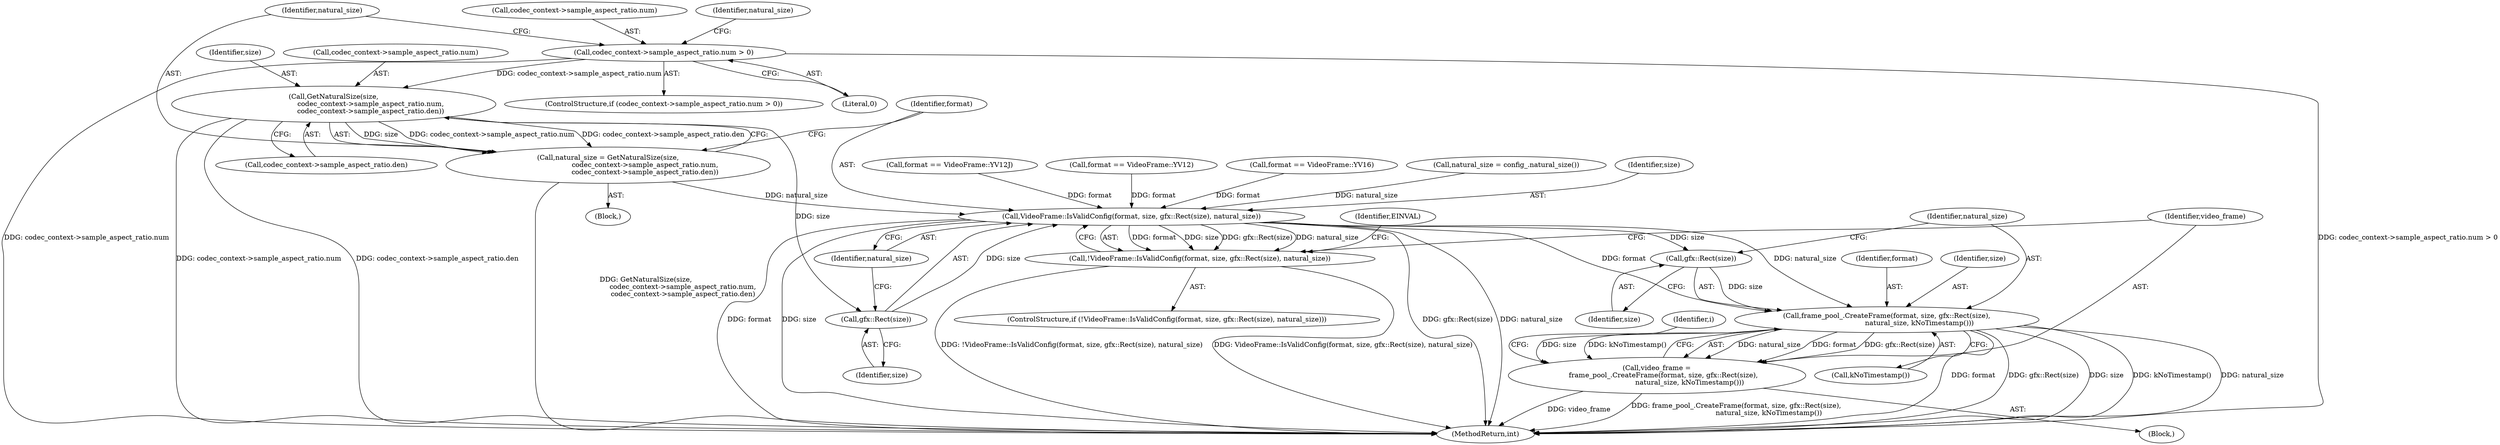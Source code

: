 digraph "0_Chrome_96e8ffb4e805c7266a2fc1fbe0e470052019bad9@pointer" {
"1000156" [label="(Call,GetNaturalSize(size,\n                                  codec_context->sample_aspect_ratio.num,\n                                  codec_context->sample_aspect_ratio.den))"];
"1000146" [label="(Call,codec_context->sample_aspect_ratio.num > 0)"];
"1000154" [label="(Call,natural_size = GetNaturalSize(size,\n                                  codec_context->sample_aspect_ratio.num,\n                                  codec_context->sample_aspect_ratio.den))"];
"1000175" [label="(Call,VideoFrame::IsValidConfig(format, size, gfx::Rect(size), natural_size))"];
"1000174" [label="(Call,!VideoFrame::IsValidConfig(format, size, gfx::Rect(size), natural_size))"];
"1000187" [label="(Call,frame_pool_.CreateFrame(format, size, gfx::Rect(size),\n                              natural_size, kNoTimestamp()))"];
"1000185" [label="(Call,video_frame =\n      frame_pool_.CreateFrame(format, size, gfx::Rect(size),\n                              natural_size, kNoTimestamp()))"];
"1000190" [label="(Call,gfx::Rect(size))"];
"1000178" [label="(Call,gfx::Rect(size))"];
"1000178" [label="(Call,gfx::Rect(size))"];
"1000163" [label="(Call,codec_context->sample_aspect_ratio.den)"];
"1000145" [label="(ControlStructure,if (codec_context->sample_aspect_ratio.num > 0))"];
"1000155" [label="(Identifier,natural_size)"];
"1000127" [label="(Call,format == VideoFrame::YV12J)"];
"1000120" [label="(Call,format == VideoFrame::YV12)"];
"1000186" [label="(Identifier,video_frame)"];
"1000188" [label="(Identifier,format)"];
"1000193" [label="(Call,kNoTimestamp())"];
"1000189" [label="(Identifier,size)"];
"1000187" [label="(Call,frame_pool_.CreateFrame(format, size, gfx::Rect(size),\n                              natural_size, kNoTimestamp()))"];
"1000185" [label="(Call,video_frame =\n      frame_pool_.CreateFrame(format, size, gfx::Rect(size),\n                              natural_size, kNoTimestamp()))"];
"1000191" [label="(Identifier,size)"];
"1000152" [label="(Literal,0)"];
"1000192" [label="(Identifier,natural_size)"];
"1000179" [label="(Identifier,size)"];
"1000124" [label="(Call,format == VideoFrame::YV16)"];
"1000174" [label="(Call,!VideoFrame::IsValidConfig(format, size, gfx::Rect(size), natural_size))"];
"1000154" [label="(Call,natural_size = GetNaturalSize(size,\n                                  codec_context->sample_aspect_ratio.num,\n                                  codec_context->sample_aspect_ratio.den))"];
"1000170" [label="(Call,natural_size = config_.natural_size())"];
"1000269" [label="(MethodReturn,int)"];
"1000197" [label="(Identifier,i)"];
"1000147" [label="(Call,codec_context->sample_aspect_ratio.num)"];
"1000190" [label="(Call,gfx::Rect(size))"];
"1000177" [label="(Identifier,size)"];
"1000180" [label="(Identifier,natural_size)"];
"1000156" [label="(Call,GetNaturalSize(size,\n                                  codec_context->sample_aspect_ratio.num,\n                                  codec_context->sample_aspect_ratio.den))"];
"1000176" [label="(Identifier,format)"];
"1000146" [label="(Call,codec_context->sample_aspect_ratio.num > 0)"];
"1000173" [label="(ControlStructure,if (!VideoFrame::IsValidConfig(format, size, gfx::Rect(size), natural_size)))"];
"1000158" [label="(Call,codec_context->sample_aspect_ratio.num)"];
"1000171" [label="(Identifier,natural_size)"];
"1000175" [label="(Call,VideoFrame::IsValidConfig(format, size, gfx::Rect(size), natural_size))"];
"1000183" [label="(Identifier,EINVAL)"];
"1000157" [label="(Identifier,size)"];
"1000103" [label="(Block,)"];
"1000153" [label="(Block,)"];
"1000156" -> "1000154"  [label="AST: "];
"1000156" -> "1000163"  [label="CFG: "];
"1000157" -> "1000156"  [label="AST: "];
"1000158" -> "1000156"  [label="AST: "];
"1000163" -> "1000156"  [label="AST: "];
"1000154" -> "1000156"  [label="CFG: "];
"1000156" -> "1000269"  [label="DDG: codec_context->sample_aspect_ratio.num"];
"1000156" -> "1000269"  [label="DDG: codec_context->sample_aspect_ratio.den"];
"1000156" -> "1000154"  [label="DDG: size"];
"1000156" -> "1000154"  [label="DDG: codec_context->sample_aspect_ratio.num"];
"1000156" -> "1000154"  [label="DDG: codec_context->sample_aspect_ratio.den"];
"1000146" -> "1000156"  [label="DDG: codec_context->sample_aspect_ratio.num"];
"1000156" -> "1000178"  [label="DDG: size"];
"1000146" -> "1000145"  [label="AST: "];
"1000146" -> "1000152"  [label="CFG: "];
"1000147" -> "1000146"  [label="AST: "];
"1000152" -> "1000146"  [label="AST: "];
"1000155" -> "1000146"  [label="CFG: "];
"1000171" -> "1000146"  [label="CFG: "];
"1000146" -> "1000269"  [label="DDG: codec_context->sample_aspect_ratio.num > 0"];
"1000146" -> "1000269"  [label="DDG: codec_context->sample_aspect_ratio.num"];
"1000154" -> "1000153"  [label="AST: "];
"1000155" -> "1000154"  [label="AST: "];
"1000176" -> "1000154"  [label="CFG: "];
"1000154" -> "1000269"  [label="DDG: GetNaturalSize(size,\n                                  codec_context->sample_aspect_ratio.num,\n                                  codec_context->sample_aspect_ratio.den)"];
"1000154" -> "1000175"  [label="DDG: natural_size"];
"1000175" -> "1000174"  [label="AST: "];
"1000175" -> "1000180"  [label="CFG: "];
"1000176" -> "1000175"  [label="AST: "];
"1000177" -> "1000175"  [label="AST: "];
"1000178" -> "1000175"  [label="AST: "];
"1000180" -> "1000175"  [label="AST: "];
"1000174" -> "1000175"  [label="CFG: "];
"1000175" -> "1000269"  [label="DDG: gfx::Rect(size)"];
"1000175" -> "1000269"  [label="DDG: natural_size"];
"1000175" -> "1000269"  [label="DDG: format"];
"1000175" -> "1000269"  [label="DDG: size"];
"1000175" -> "1000174"  [label="DDG: format"];
"1000175" -> "1000174"  [label="DDG: size"];
"1000175" -> "1000174"  [label="DDG: gfx::Rect(size)"];
"1000175" -> "1000174"  [label="DDG: natural_size"];
"1000124" -> "1000175"  [label="DDG: format"];
"1000120" -> "1000175"  [label="DDG: format"];
"1000127" -> "1000175"  [label="DDG: format"];
"1000178" -> "1000175"  [label="DDG: size"];
"1000170" -> "1000175"  [label="DDG: natural_size"];
"1000175" -> "1000187"  [label="DDG: format"];
"1000175" -> "1000187"  [label="DDG: natural_size"];
"1000175" -> "1000190"  [label="DDG: size"];
"1000174" -> "1000173"  [label="AST: "];
"1000183" -> "1000174"  [label="CFG: "];
"1000186" -> "1000174"  [label="CFG: "];
"1000174" -> "1000269"  [label="DDG: !VideoFrame::IsValidConfig(format, size, gfx::Rect(size), natural_size)"];
"1000174" -> "1000269"  [label="DDG: VideoFrame::IsValidConfig(format, size, gfx::Rect(size), natural_size)"];
"1000187" -> "1000185"  [label="AST: "];
"1000187" -> "1000193"  [label="CFG: "];
"1000188" -> "1000187"  [label="AST: "];
"1000189" -> "1000187"  [label="AST: "];
"1000190" -> "1000187"  [label="AST: "];
"1000192" -> "1000187"  [label="AST: "];
"1000193" -> "1000187"  [label="AST: "];
"1000185" -> "1000187"  [label="CFG: "];
"1000187" -> "1000269"  [label="DDG: format"];
"1000187" -> "1000269"  [label="DDG: gfx::Rect(size)"];
"1000187" -> "1000269"  [label="DDG: size"];
"1000187" -> "1000269"  [label="DDG: kNoTimestamp()"];
"1000187" -> "1000269"  [label="DDG: natural_size"];
"1000187" -> "1000185"  [label="DDG: natural_size"];
"1000187" -> "1000185"  [label="DDG: format"];
"1000187" -> "1000185"  [label="DDG: gfx::Rect(size)"];
"1000187" -> "1000185"  [label="DDG: size"];
"1000187" -> "1000185"  [label="DDG: kNoTimestamp()"];
"1000190" -> "1000187"  [label="DDG: size"];
"1000185" -> "1000103"  [label="AST: "];
"1000186" -> "1000185"  [label="AST: "];
"1000197" -> "1000185"  [label="CFG: "];
"1000185" -> "1000269"  [label="DDG: video_frame"];
"1000185" -> "1000269"  [label="DDG: frame_pool_.CreateFrame(format, size, gfx::Rect(size),\n                              natural_size, kNoTimestamp())"];
"1000190" -> "1000191"  [label="CFG: "];
"1000191" -> "1000190"  [label="AST: "];
"1000192" -> "1000190"  [label="CFG: "];
"1000178" -> "1000179"  [label="CFG: "];
"1000179" -> "1000178"  [label="AST: "];
"1000180" -> "1000178"  [label="CFG: "];
}
